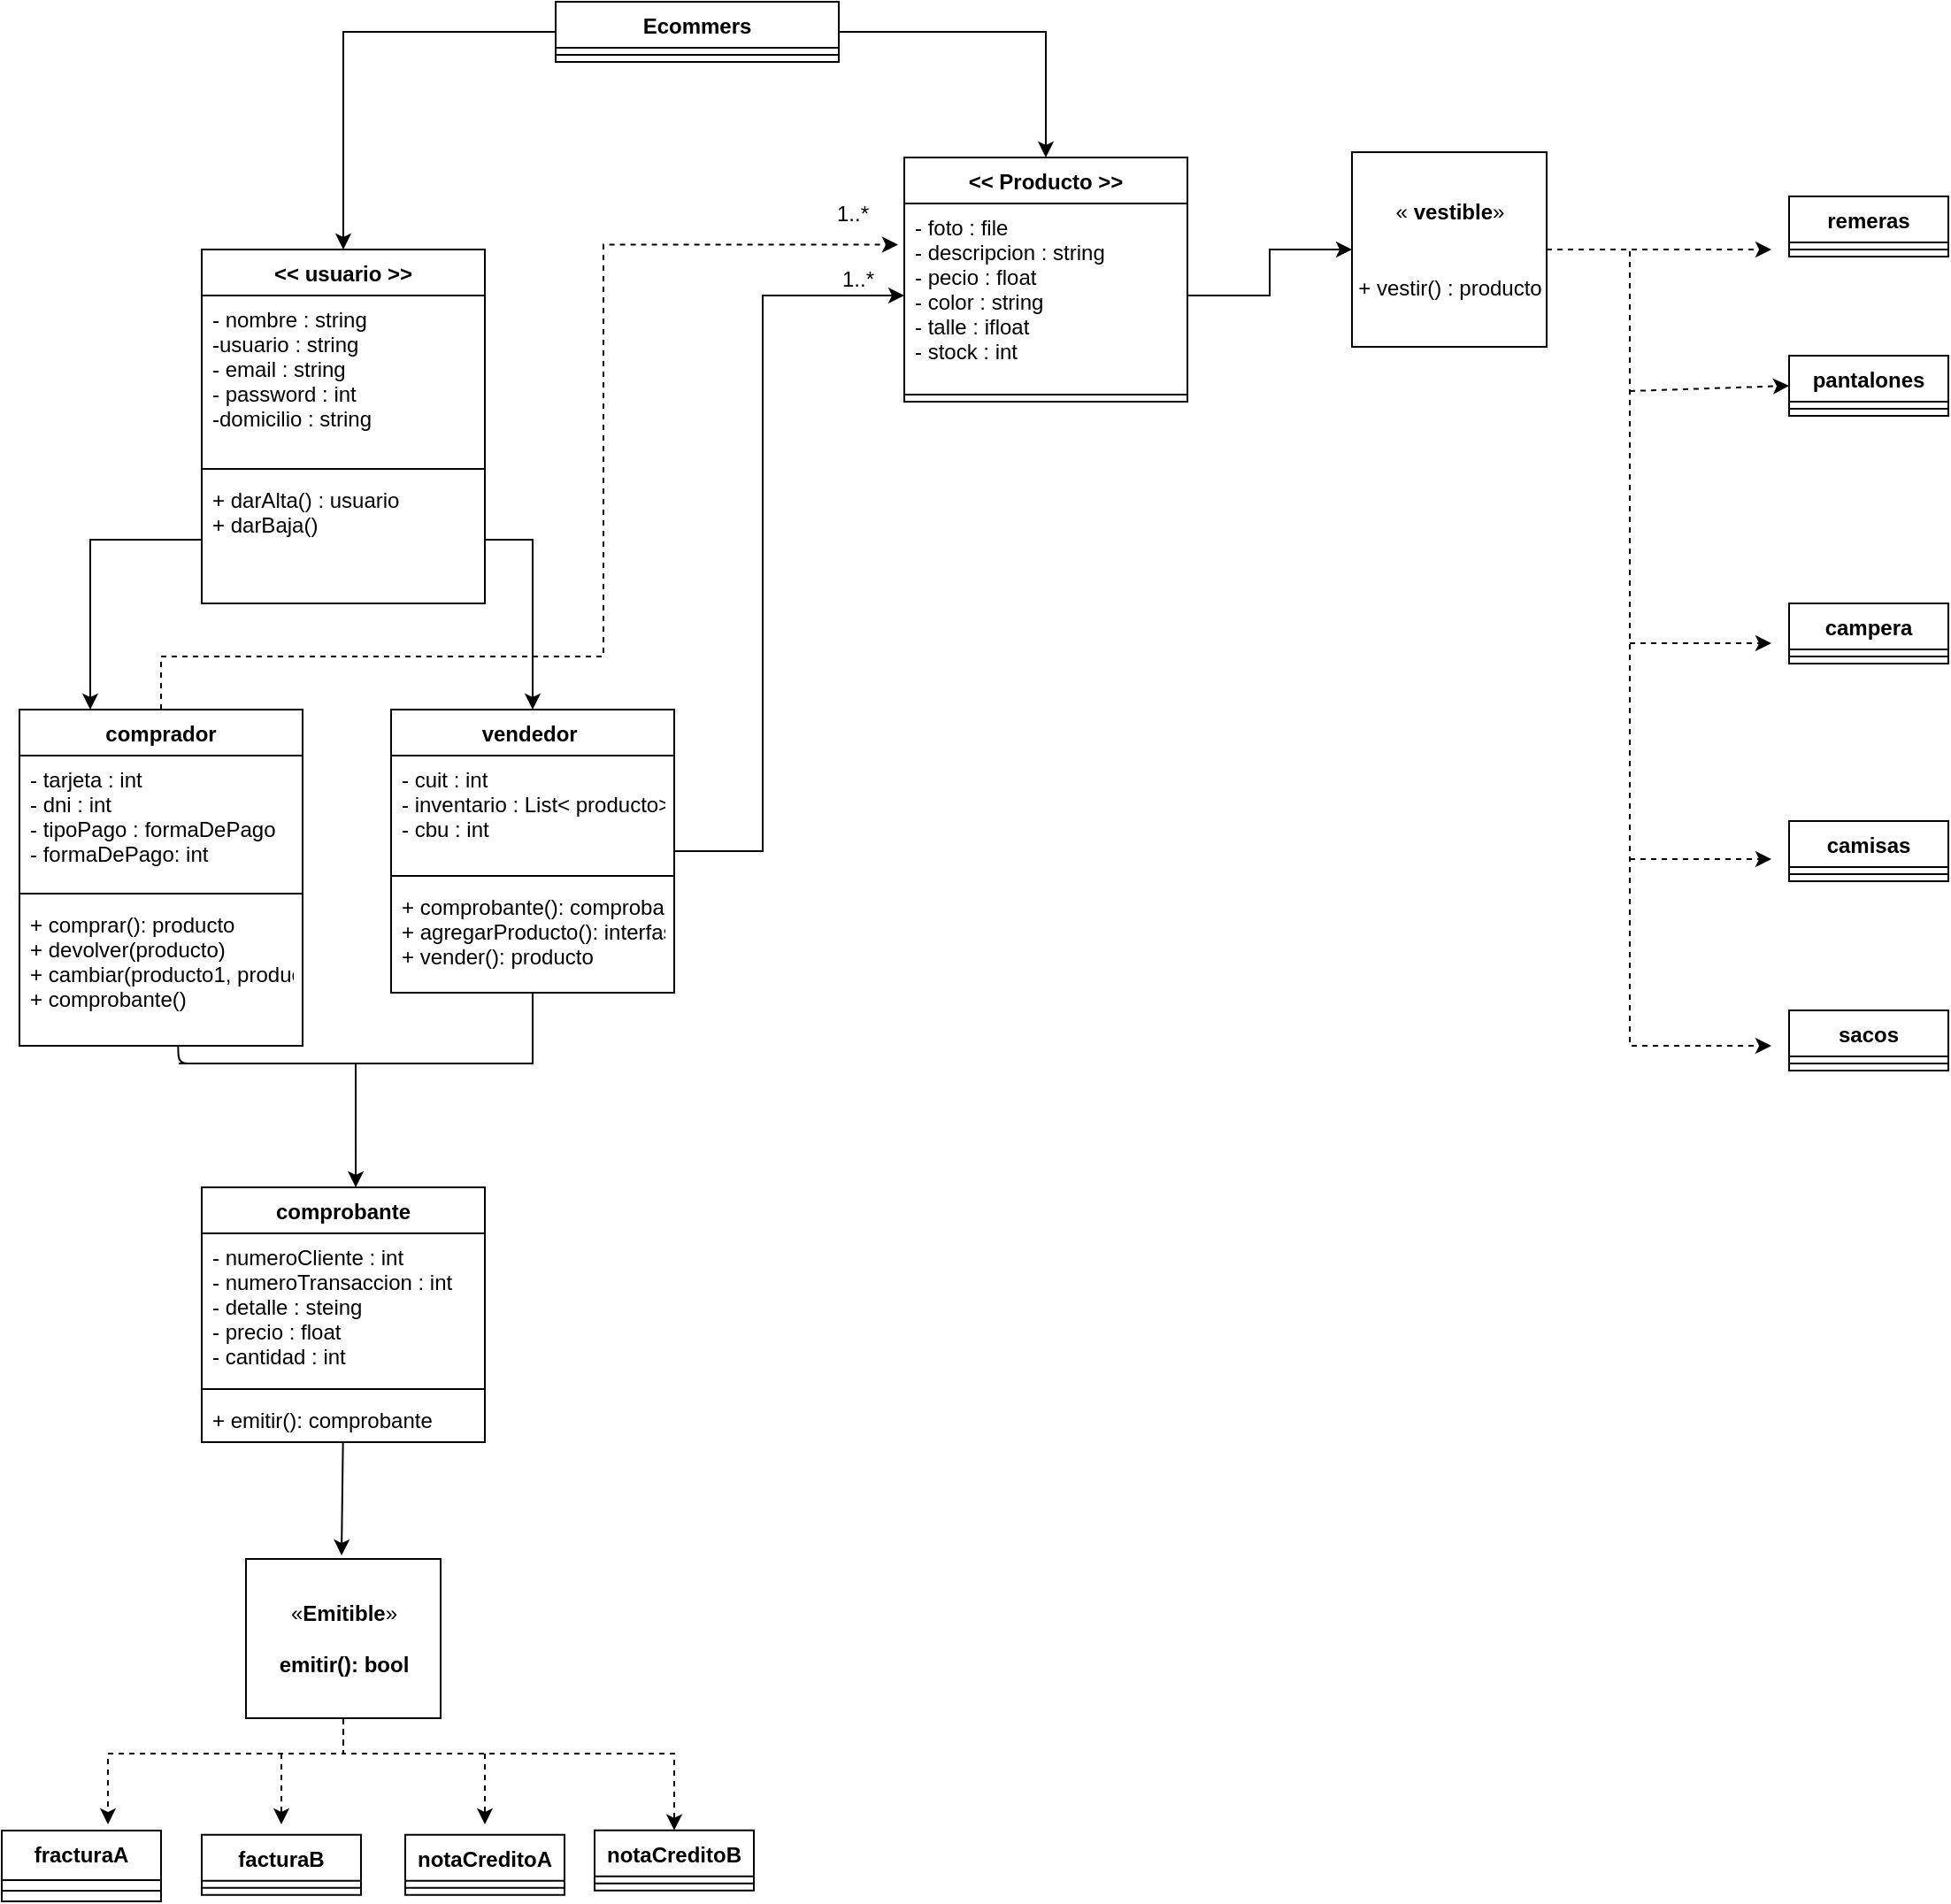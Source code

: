 <mxfile version="12.1.5" type="google" pages="1"><diagram id="2_EQ22IuTf0ca5aAB_Sv" name="Page-1"><mxGraphModel dx="932" dy="577" grid="1" gridSize="10" guides="1" tooltips="1" connect="1" arrows="1" fold="1" page="1" pageScale="1" pageWidth="827" pageHeight="1169" math="0" shadow="0"><root><mxCell id="0"/><mxCell id="1" parent="0"/><mxCell id="P6qbWBhn7oOn-L0plQ7E-69" style="edgeStyle=orthogonalEdgeStyle;rounded=0;orthogonalLoop=1;jettySize=auto;html=1;" parent="1" source="P6qbWBhn7oOn-L0plQ7E-1" target="P6qbWBhn7oOn-L0plQ7E-9" edge="1"><mxGeometry relative="1" as="geometry"/></mxCell><mxCell id="P6qbWBhn7oOn-L0plQ7E-70" style="edgeStyle=orthogonalEdgeStyle;rounded=0;orthogonalLoop=1;jettySize=auto;html=1;" parent="1" source="P6qbWBhn7oOn-L0plQ7E-1" target="P6qbWBhn7oOn-L0plQ7E-24" edge="1"><mxGeometry relative="1" as="geometry"/></mxCell><mxCell id="P6qbWBhn7oOn-L0plQ7E-1" value="Ecommers" style="swimlane;fontStyle=1;align=center;verticalAlign=top;childLayout=stackLayout;horizontal=1;startSize=26;horizontalStack=0;resizeParent=1;resizeParentMax=0;resizeLast=0;collapsible=1;marginBottom=0;" parent="1" vertex="1"><mxGeometry x="333" y="30" width="160" height="34" as="geometry"/></mxCell><mxCell id="P6qbWBhn7oOn-L0plQ7E-3" value="" style="line;strokeWidth=1;fillColor=none;align=left;verticalAlign=middle;spacingTop=-1;spacingLeft=3;spacingRight=3;rotatable=0;labelPosition=right;points=[];portConstraint=eastwest;" parent="P6qbWBhn7oOn-L0plQ7E-1" vertex="1"><mxGeometry y="26" width="160" height="8" as="geometry"/></mxCell><mxCell id="P6qbWBhn7oOn-L0plQ7E-9" value="&lt;&lt; Producto &gt;&gt;" style="swimlane;fontStyle=1;align=center;verticalAlign=top;childLayout=stackLayout;horizontal=1;startSize=26;horizontalStack=0;resizeParent=1;resizeParentMax=0;resizeLast=0;collapsible=1;marginBottom=0;" parent="1" vertex="1"><mxGeometry x="530" y="118" width="160" height="138" as="geometry"/></mxCell><mxCell id="P6qbWBhn7oOn-L0plQ7E-10" value="- foto : file&#10;- descripcion : string&#10;- pecio : float&#10;- color : string &#10;- talle : ifloat&#10;- stock : int" style="text;strokeColor=none;fillColor=none;align=left;verticalAlign=top;spacingLeft=4;spacingRight=4;overflow=hidden;rotatable=0;points=[[0,0.5],[1,0.5]];portConstraint=eastwest;" parent="P6qbWBhn7oOn-L0plQ7E-9" vertex="1"><mxGeometry y="26" width="160" height="104" as="geometry"/></mxCell><mxCell id="P6qbWBhn7oOn-L0plQ7E-11" value="" style="line;strokeWidth=1;fillColor=none;align=left;verticalAlign=middle;spacingTop=-1;spacingLeft=3;spacingRight=3;rotatable=0;labelPosition=right;points=[];portConstraint=eastwest;" parent="P6qbWBhn7oOn-L0plQ7E-9" vertex="1"><mxGeometry y="130" width="160" height="8" as="geometry"/></mxCell><mxCell id="P6qbWBhn7oOn-L0plQ7E-13" value="comprador" style="swimlane;fontStyle=1;align=center;verticalAlign=top;childLayout=stackLayout;horizontal=1;startSize=26;horizontalStack=0;resizeParent=1;resizeParentMax=0;resizeLast=0;collapsible=1;marginBottom=0;" parent="1" vertex="1"><mxGeometry x="30" y="430" width="160" height="190" as="geometry"/></mxCell><mxCell id="P6qbWBhn7oOn-L0plQ7E-14" value="- tarjeta : int&#10;- dni : int&#10;- tipoPago : formaDePago&#10;- formaDePago: int" style="text;strokeColor=none;fillColor=none;align=left;verticalAlign=top;spacingLeft=4;spacingRight=4;overflow=hidden;rotatable=0;points=[[0,0.5],[1,0.5]];portConstraint=eastwest;" parent="P6qbWBhn7oOn-L0plQ7E-13" vertex="1"><mxGeometry y="26" width="160" height="74" as="geometry"/></mxCell><mxCell id="P6qbWBhn7oOn-L0plQ7E-15" value="" style="line;strokeWidth=1;fillColor=none;align=left;verticalAlign=middle;spacingTop=-1;spacingLeft=3;spacingRight=3;rotatable=0;labelPosition=right;points=[];portConstraint=eastwest;" parent="P6qbWBhn7oOn-L0plQ7E-13" vertex="1"><mxGeometry y="100" width="160" height="8" as="geometry"/></mxCell><mxCell id="P6qbWBhn7oOn-L0plQ7E-16" value="+ comprar(): producto&#10;+ devolver(producto)&#10;+ cambiar(producto1, producto2)&#10;+ comprobante()" style="text;strokeColor=none;fillColor=none;align=left;verticalAlign=top;spacingLeft=4;spacingRight=4;overflow=hidden;rotatable=0;points=[[0,0.5],[1,0.5]];portConstraint=eastwest;" parent="P6qbWBhn7oOn-L0plQ7E-13" vertex="1"><mxGeometry y="108" width="160" height="82" as="geometry"/></mxCell><mxCell id="P6qbWBhn7oOn-L0plQ7E-66" style="edgeStyle=orthogonalEdgeStyle;rounded=0;orthogonalLoop=1;jettySize=auto;html=1;entryX=0.544;entryY=0;entryDx=0;entryDy=0;entryPerimeter=0;" parent="1" source="P6qbWBhn7oOn-L0plQ7E-17" target="P6qbWBhn7oOn-L0plQ7E-61" edge="1"><mxGeometry relative="1" as="geometry"><mxPoint x="230" y="690" as="targetPoint"/><Array as="points"><mxPoint x="320" y="630"/><mxPoint x="220" y="630"/></Array></mxGeometry></mxCell><mxCell id="P6qbWBhn7oOn-L0plQ7E-17" value="vendedor " style="swimlane;fontStyle=1;align=center;verticalAlign=top;childLayout=stackLayout;horizontal=1;startSize=26;horizontalStack=0;resizeParent=1;resizeParentMax=0;resizeLast=0;collapsible=1;marginBottom=0;" parent="1" vertex="1"><mxGeometry x="240" y="430" width="160" height="160" as="geometry"/></mxCell><mxCell id="P6qbWBhn7oOn-L0plQ7E-18" value="- cuit : int&#10;- inventario : List&lt; producto&gt;&#10;- cbu : int" style="text;strokeColor=none;fillColor=none;align=left;verticalAlign=top;spacingLeft=4;spacingRight=4;overflow=hidden;rotatable=0;points=[[0,0.5],[1,0.5]];portConstraint=eastwest;" parent="P6qbWBhn7oOn-L0plQ7E-17" vertex="1"><mxGeometry y="26" width="160" height="64" as="geometry"/></mxCell><mxCell id="P6qbWBhn7oOn-L0plQ7E-19" value="" style="line;strokeWidth=1;fillColor=none;align=left;verticalAlign=middle;spacingTop=-1;spacingLeft=3;spacingRight=3;rotatable=0;labelPosition=right;points=[];portConstraint=eastwest;" parent="P6qbWBhn7oOn-L0plQ7E-17" vertex="1"><mxGeometry y="90" width="160" height="8" as="geometry"/></mxCell><mxCell id="P6qbWBhn7oOn-L0plQ7E-20" value="+ comprobante(): comprobante&#10;+ agregarProducto(): interfas vestible&#10;+ vender(): producto" style="text;strokeColor=none;fillColor=none;align=left;verticalAlign=top;spacingLeft=4;spacingRight=4;overflow=hidden;rotatable=0;points=[[0,0.5],[1,0.5]];portConstraint=eastwest;" parent="P6qbWBhn7oOn-L0plQ7E-17" vertex="1"><mxGeometry y="98" width="160" height="62" as="geometry"/></mxCell><mxCell id="P6qbWBhn7oOn-L0plQ7E-24" value="&lt;&lt; usuario &gt;&gt;" style="swimlane;fontStyle=1;align=center;verticalAlign=top;childLayout=stackLayout;horizontal=1;startSize=26;horizontalStack=0;resizeParent=1;resizeParentMax=0;resizeLast=0;collapsible=1;marginBottom=0;" parent="1" vertex="1"><mxGeometry x="133" y="170" width="160" height="200" as="geometry"/></mxCell><mxCell id="P6qbWBhn7oOn-L0plQ7E-25" value="- nombre : string&#10;-usuario : string&#10;- email : string&#10;- password : int&#10;-domicilio : string" style="text;strokeColor=none;fillColor=none;align=left;verticalAlign=top;spacingLeft=4;spacingRight=4;overflow=hidden;rotatable=0;points=[[0,0.5],[1,0.5]];portConstraint=eastwest;" parent="P6qbWBhn7oOn-L0plQ7E-24" vertex="1"><mxGeometry y="26" width="160" height="94" as="geometry"/></mxCell><mxCell id="P6qbWBhn7oOn-L0plQ7E-26" value="" style="line;strokeWidth=1;fillColor=none;align=left;verticalAlign=middle;spacingTop=-1;spacingLeft=3;spacingRight=3;rotatable=0;labelPosition=right;points=[];portConstraint=eastwest;" parent="P6qbWBhn7oOn-L0plQ7E-24" vertex="1"><mxGeometry y="120" width="160" height="8" as="geometry"/></mxCell><mxCell id="P6qbWBhn7oOn-L0plQ7E-27" value="+ darAlta() : usuario&#10;+ darBaja()" style="text;strokeColor=none;fillColor=none;align=left;verticalAlign=top;spacingLeft=4;spacingRight=4;overflow=hidden;rotatable=0;points=[[0,0.5],[1,0.5]];portConstraint=eastwest;" parent="P6qbWBhn7oOn-L0plQ7E-24" vertex="1"><mxGeometry y="128" width="160" height="72" as="geometry"/></mxCell><mxCell id="P6qbWBhn7oOn-L0plQ7E-28" value="remeras" style="swimlane;fontStyle=1;align=center;verticalAlign=top;childLayout=stackLayout;horizontal=1;startSize=26;horizontalStack=0;resizeParent=1;resizeParentMax=0;resizeLast=0;collapsible=1;marginBottom=0;" parent="1" vertex="1"><mxGeometry x="1030" y="140" width="90" height="34" as="geometry"/></mxCell><mxCell id="P6qbWBhn7oOn-L0plQ7E-30" value="" style="line;strokeWidth=1;fillColor=none;align=left;verticalAlign=middle;spacingTop=-1;spacingLeft=3;spacingRight=3;rotatable=0;labelPosition=right;points=[];portConstraint=eastwest;" parent="P6qbWBhn7oOn-L0plQ7E-28" vertex="1"><mxGeometry y="26" width="90" height="8" as="geometry"/></mxCell><mxCell id="P6qbWBhn7oOn-L0plQ7E-34" value="pantalones" style="swimlane;fontStyle=1;align=center;verticalAlign=top;childLayout=stackLayout;horizontal=1;startSize=26;horizontalStack=0;resizeParent=1;resizeParentMax=0;resizeLast=0;collapsible=1;marginBottom=0;" parent="1" vertex="1"><mxGeometry x="1030" y="230" width="90" height="34" as="geometry"/></mxCell><mxCell id="P6qbWBhn7oOn-L0plQ7E-36" value="" style="line;strokeWidth=1;fillColor=none;align=left;verticalAlign=middle;spacingTop=-1;spacingLeft=3;spacingRight=3;rotatable=0;labelPosition=right;points=[];portConstraint=eastwest;" parent="P6qbWBhn7oOn-L0plQ7E-34" vertex="1"><mxGeometry y="26" width="90" height="8" as="geometry"/></mxCell><mxCell id="P6qbWBhn7oOn-L0plQ7E-38" value="campera" style="swimlane;fontStyle=1;align=center;verticalAlign=top;childLayout=stackLayout;horizontal=1;startSize=26;horizontalStack=0;resizeParent=1;resizeParentMax=0;resizeLast=0;collapsible=1;marginBottom=0;" parent="1" vertex="1"><mxGeometry x="1030" y="370" width="90" height="34" as="geometry"/></mxCell><mxCell id="P6qbWBhn7oOn-L0plQ7E-40" value="" style="line;strokeWidth=1;fillColor=none;align=left;verticalAlign=middle;spacingTop=-1;spacingLeft=3;spacingRight=3;rotatable=0;labelPosition=right;points=[];portConstraint=eastwest;" parent="P6qbWBhn7oOn-L0plQ7E-38" vertex="1"><mxGeometry y="26" width="90" height="8" as="geometry"/></mxCell><mxCell id="P6qbWBhn7oOn-L0plQ7E-42" value="camisas" style="swimlane;fontStyle=1;align=center;verticalAlign=top;childLayout=stackLayout;horizontal=1;startSize=26;horizontalStack=0;resizeParent=1;resizeParentMax=0;resizeLast=0;collapsible=1;marginBottom=0;" parent="1" vertex="1"><mxGeometry x="1030" y="493" width="90" height="34" as="geometry"/></mxCell><mxCell id="P6qbWBhn7oOn-L0plQ7E-44" value="" style="line;strokeWidth=1;fillColor=none;align=left;verticalAlign=middle;spacingTop=-1;spacingLeft=3;spacingRight=3;rotatable=0;labelPosition=right;points=[];portConstraint=eastwest;" parent="P6qbWBhn7oOn-L0plQ7E-42" vertex="1"><mxGeometry y="26" width="90" height="8" as="geometry"/></mxCell><mxCell id="P6qbWBhn7oOn-L0plQ7E-46" value="sacos" style="swimlane;fontStyle=1;align=center;verticalAlign=top;childLayout=stackLayout;horizontal=1;startSize=26;horizontalStack=0;resizeParent=1;resizeParentMax=0;resizeLast=0;collapsible=1;marginBottom=0;" parent="1" vertex="1"><mxGeometry x="1030" y="600" width="90" height="34" as="geometry"/></mxCell><mxCell id="P6qbWBhn7oOn-L0plQ7E-48" value="" style="line;strokeWidth=1;fillColor=none;align=left;verticalAlign=middle;spacingTop=-1;spacingLeft=3;spacingRight=3;rotatable=0;labelPosition=right;points=[];portConstraint=eastwest;" parent="P6qbWBhn7oOn-L0plQ7E-46" vertex="1"><mxGeometry y="26" width="90" height="8" as="geometry"/></mxCell><mxCell id="P6qbWBhn7oOn-L0plQ7E-51" style="edgeStyle=orthogonalEdgeStyle;rounded=0;orthogonalLoop=1;jettySize=auto;html=1;dashed=1;" parent="1" source="P6qbWBhn7oOn-L0plQ7E-50" edge="1"><mxGeometry relative="1" as="geometry"><mxPoint x="1020" y="170" as="targetPoint"/></mxGeometry></mxCell><mxCell id="P6qbWBhn7oOn-L0plQ7E-53" style="edgeStyle=orthogonalEdgeStyle;rounded=0;orthogonalLoop=1;jettySize=auto;html=1;dashed=1;" parent="1" source="P6qbWBhn7oOn-L0plQ7E-50" edge="1"><mxGeometry relative="1" as="geometry"><mxPoint x="1020" y="620" as="targetPoint"/><Array as="points"><mxPoint x="940" y="170"/><mxPoint x="940" y="620"/></Array></mxGeometry></mxCell><mxCell id="P6qbWBhn7oOn-L0plQ7E-50" value="«&lt;b&gt;&amp;nbsp;vestible&lt;/b&gt;»&lt;br&gt;&lt;b&gt;&lt;br&gt;&lt;/b&gt;&lt;br&gt;+ vestir() : producto" style="html=1;" parent="1" vertex="1"><mxGeometry x="783" y="115" width="110" height="110" as="geometry"/></mxCell><mxCell id="P6qbWBhn7oOn-L0plQ7E-56" value="" style="endArrow=classic;html=1;dashed=1;entryX=0;entryY=0.5;entryDx=0;entryDy=0;" parent="1" target="P6qbWBhn7oOn-L0plQ7E-34" edge="1"><mxGeometry width="50" height="50" relative="1" as="geometry"><mxPoint x="940" y="250" as="sourcePoint"/><mxPoint x="1030.99" y="261.998" as="targetPoint"/></mxGeometry></mxCell><mxCell id="P6qbWBhn7oOn-L0plQ7E-57" value="" style="endArrow=classic;html=1;dashed=1;" parent="1" edge="1"><mxGeometry width="50" height="50" relative="1" as="geometry"><mxPoint x="940" y="392.5" as="sourcePoint"/><mxPoint x="1020" y="392.5" as="targetPoint"/></mxGeometry></mxCell><mxCell id="P6qbWBhn7oOn-L0plQ7E-58" value="" style="endArrow=classic;html=1;dashed=1;" parent="1" edge="1"><mxGeometry width="50" height="50" relative="1" as="geometry"><mxPoint x="940" y="514.5" as="sourcePoint"/><mxPoint x="1020" y="514.5" as="targetPoint"/></mxGeometry></mxCell><mxCell id="P6qbWBhn7oOn-L0plQ7E-61" value="comprobante" style="swimlane;fontStyle=1;align=center;verticalAlign=top;childLayout=stackLayout;horizontal=1;startSize=26;horizontalStack=0;resizeParent=1;resizeParentMax=0;resizeLast=0;collapsible=1;marginBottom=0;" parent="1" vertex="1"><mxGeometry x="133" y="700" width="160" height="144" as="geometry"/></mxCell><mxCell id="P6qbWBhn7oOn-L0plQ7E-62" value="- numeroCliente : int&#10;- numeroTransaccion : int&#10;- detalle : steing&#10;- precio : float&#10;- cantidad : int" style="text;strokeColor=none;fillColor=none;align=left;verticalAlign=top;spacingLeft=4;spacingRight=4;overflow=hidden;rotatable=0;points=[[0,0.5],[1,0.5]];portConstraint=eastwest;" parent="P6qbWBhn7oOn-L0plQ7E-61" vertex="1"><mxGeometry y="26" width="160" height="84" as="geometry"/></mxCell><mxCell id="P6qbWBhn7oOn-L0plQ7E-63" value="" style="line;strokeWidth=1;fillColor=none;align=left;verticalAlign=middle;spacingTop=-1;spacingLeft=3;spacingRight=3;rotatable=0;labelPosition=right;points=[];portConstraint=eastwest;" parent="P6qbWBhn7oOn-L0plQ7E-61" vertex="1"><mxGeometry y="110" width="160" height="8" as="geometry"/></mxCell><mxCell id="P6qbWBhn7oOn-L0plQ7E-64" value="+ emitir(): comprobante" style="text;strokeColor=none;fillColor=none;align=left;verticalAlign=top;spacingLeft=4;spacingRight=4;overflow=hidden;rotatable=0;points=[[0,0.5],[1,0.5]];portConstraint=eastwest;" parent="P6qbWBhn7oOn-L0plQ7E-61" vertex="1"><mxGeometry y="118" width="160" height="26" as="geometry"/></mxCell><mxCell id="P6qbWBhn7oOn-L0plQ7E-67" value="" style="endArrow=none;html=1;entryX=0.56;entryY=0.996;entryDx=0;entryDy=0;entryPerimeter=0;" parent="1" target="P6qbWBhn7oOn-L0plQ7E-16" edge="1"><mxGeometry width="50" height="50" relative="1" as="geometry"><mxPoint x="130" y="630" as="sourcePoint"/><mxPoint x="130" y="620" as="targetPoint"/><Array as="points"><mxPoint x="120" y="630"/></Array></mxGeometry></mxCell><mxCell id="P6qbWBhn7oOn-L0plQ7E-68" value="" style="endArrow=none;html=1;" parent="1" edge="1"><mxGeometry width="50" height="50" relative="1" as="geometry"><mxPoint x="120" y="630" as="sourcePoint"/><mxPoint x="220" y="630" as="targetPoint"/></mxGeometry></mxCell><mxCell id="P6qbWBhn7oOn-L0plQ7E-73" style="edgeStyle=orthogonalEdgeStyle;rounded=0;orthogonalLoop=1;jettySize=auto;html=1;entryX=0;entryY=0.5;entryDx=0;entryDy=0;" parent="1" source="P6qbWBhn7oOn-L0plQ7E-10" target="P6qbWBhn7oOn-L0plQ7E-50" edge="1"><mxGeometry relative="1" as="geometry"/></mxCell><mxCell id="P6qbWBhn7oOn-L0plQ7E-74" style="edgeStyle=orthogonalEdgeStyle;rounded=0;orthogonalLoop=1;jettySize=auto;html=1;" parent="1" source="P6qbWBhn7oOn-L0plQ7E-18" edge="1"><mxGeometry relative="1" as="geometry"><mxPoint x="530" y="196" as="targetPoint"/><Array as="points"><mxPoint x="450" y="510"/><mxPoint x="450" y="196"/></Array></mxGeometry></mxCell><mxCell id="P6qbWBhn7oOn-L0plQ7E-75" style="edgeStyle=orthogonalEdgeStyle;rounded=0;orthogonalLoop=1;jettySize=auto;html=1;entryX=-0.022;entryY=0.224;entryDx=0;entryDy=0;entryPerimeter=0;dashed=1;" parent="1" target="P6qbWBhn7oOn-L0plQ7E-10" edge="1"><mxGeometry relative="1" as="geometry"><mxPoint x="210" y="390" as="targetPoint"/><mxPoint x="110" y="430" as="sourcePoint"/><Array as="points"><mxPoint x="110" y="400"/><mxPoint x="360" y="400"/><mxPoint x="360" y="167"/></Array></mxGeometry></mxCell><mxCell id="P6qbWBhn7oOn-L0plQ7E-76" style="edgeStyle=orthogonalEdgeStyle;rounded=0;orthogonalLoop=1;jettySize=auto;html=1;entryX=0.25;entryY=0;entryDx=0;entryDy=0;" parent="1" source="P6qbWBhn7oOn-L0plQ7E-27" target="P6qbWBhn7oOn-L0plQ7E-13" edge="1"><mxGeometry relative="1" as="geometry"/></mxCell><mxCell id="P6qbWBhn7oOn-L0plQ7E-77" style="edgeStyle=orthogonalEdgeStyle;rounded=0;orthogonalLoop=1;jettySize=auto;html=1;entryX=0.5;entryY=0;entryDx=0;entryDy=0;" parent="1" source="P6qbWBhn7oOn-L0plQ7E-27" target="P6qbWBhn7oOn-L0plQ7E-17" edge="1"><mxGeometry relative="1" as="geometry"/></mxCell><mxCell id="P6qbWBhn7oOn-L0plQ7E-79" value="1..*" style="text;html=1;resizable=0;points=[];autosize=1;align=left;verticalAlign=top;spacingTop=-4;" parent="1" vertex="1"><mxGeometry x="493" y="177" width="30" height="20" as="geometry"/></mxCell><mxCell id="P6qbWBhn7oOn-L0plQ7E-80" value="1..*" style="text;html=1;resizable=0;points=[];autosize=1;align=left;verticalAlign=top;spacingTop=-4;" parent="1" vertex="1"><mxGeometry x="490" y="140" width="30" height="20" as="geometry"/></mxCell><mxCell id="P6qbWBhn7oOn-L0plQ7E-94" style="edgeStyle=orthogonalEdgeStyle;rounded=0;orthogonalLoop=1;jettySize=auto;html=1;dashed=1;" parent="1" source="P6qbWBhn7oOn-L0plQ7E-81" edge="1"><mxGeometry relative="1" as="geometry"><mxPoint x="80" y="1060" as="targetPoint"/><Array as="points"><mxPoint x="213" y="1020"/><mxPoint x="80" y="1020"/></Array></mxGeometry></mxCell><mxCell id="P6qbWBhn7oOn-L0plQ7E-81" value="«&lt;b&gt;Emitible&lt;/b&gt;»&lt;br&gt;&lt;b&gt;&lt;br&gt;emitir(): bool&lt;br&gt;&lt;/b&gt;" style="html=1;" parent="1" vertex="1"><mxGeometry x="158" y="910" width="110" height="90" as="geometry"/></mxCell><mxCell id="P6qbWBhn7oOn-L0plQ7E-83" value="fracturaA" style="swimlane;fontStyle=1;align=center;verticalAlign=top;childLayout=stackLayout;horizontal=1;startSize=28;horizontalStack=0;resizeParent=1;resizeParentMax=0;resizeLast=0;collapsible=1;marginBottom=0;" parent="1" vertex="1"><mxGeometry x="20" y="1063.5" width="90" height="40" as="geometry"/></mxCell><mxCell id="P6qbWBhn7oOn-L0plQ7E-84" value="" style="line;strokeWidth=1;fillColor=none;align=left;verticalAlign=middle;spacingTop=-1;spacingLeft=3;spacingRight=3;rotatable=0;labelPosition=right;points=[];portConstraint=eastwest;" parent="P6qbWBhn7oOn-L0plQ7E-83" vertex="1"><mxGeometry y="28" width="90" height="12" as="geometry"/></mxCell><mxCell id="P6qbWBhn7oOn-L0plQ7E-85" value="facturaB" style="swimlane;fontStyle=1;align=center;verticalAlign=top;childLayout=stackLayout;horizontal=1;startSize=26;horizontalStack=0;resizeParent=1;resizeParentMax=0;resizeLast=0;collapsible=1;marginBottom=0;" parent="1" vertex="1"><mxGeometry x="133" y="1065.833" width="90" height="34" as="geometry"/></mxCell><mxCell id="P6qbWBhn7oOn-L0plQ7E-86" value="" style="line;strokeWidth=1;fillColor=none;align=left;verticalAlign=middle;spacingTop=-1;spacingLeft=3;spacingRight=3;rotatable=0;labelPosition=right;points=[];portConstraint=eastwest;" parent="P6qbWBhn7oOn-L0plQ7E-85" vertex="1"><mxGeometry y="26" width="90" height="8" as="geometry"/></mxCell><mxCell id="P6qbWBhn7oOn-L0plQ7E-87" value="notaCreditoA" style="swimlane;fontStyle=1;align=center;verticalAlign=top;childLayout=stackLayout;horizontal=1;startSize=26;horizontalStack=0;resizeParent=1;resizeParentMax=0;resizeLast=0;collapsible=1;marginBottom=0;" parent="1" vertex="1"><mxGeometry x="248" y="1065.833" width="90" height="34" as="geometry"/></mxCell><mxCell id="P6qbWBhn7oOn-L0plQ7E-88" value="" style="line;strokeWidth=1;fillColor=none;align=left;verticalAlign=middle;spacingTop=-1;spacingLeft=3;spacingRight=3;rotatable=0;labelPosition=right;points=[];portConstraint=eastwest;" parent="P6qbWBhn7oOn-L0plQ7E-87" vertex="1"><mxGeometry y="26" width="90" height="8" as="geometry"/></mxCell><mxCell id="P6qbWBhn7oOn-L0plQ7E-89" value="notaCreditoB" style="swimlane;fontStyle=1;align=center;verticalAlign=top;childLayout=stackLayout;horizontal=1;startSize=26;horizontalStack=0;resizeParent=1;resizeParentMax=0;resizeLast=0;collapsible=1;marginBottom=0;" parent="1" vertex="1"><mxGeometry x="355" y="1063.333" width="90" height="34" as="geometry"/></mxCell><mxCell id="P6qbWBhn7oOn-L0plQ7E-90" value="" style="line;strokeWidth=1;fillColor=none;align=left;verticalAlign=middle;spacingTop=-1;spacingLeft=3;spacingRight=3;rotatable=0;labelPosition=right;points=[];portConstraint=eastwest;" parent="P6qbWBhn7oOn-L0plQ7E-89" vertex="1"><mxGeometry y="26" width="90" height="8" as="geometry"/></mxCell><mxCell id="P6qbWBhn7oOn-L0plQ7E-93" value="" style="endArrow=classic;html=1;" parent="1" source="P6qbWBhn7oOn-L0plQ7E-64" edge="1"><mxGeometry width="50" height="50" relative="1" as="geometry"><mxPoint x="20" y="1170" as="sourcePoint"/><mxPoint x="212" y="908" as="targetPoint"/></mxGeometry></mxCell><mxCell id="P6qbWBhn7oOn-L0plQ7E-95" value="" style="endArrow=classic;html=1;dashed=1;" parent="1" edge="1"><mxGeometry width="50" height="50" relative="1" as="geometry"><mxPoint x="178" y="1020" as="sourcePoint"/><mxPoint x="178" y="1060" as="targetPoint"/></mxGeometry></mxCell><mxCell id="P6qbWBhn7oOn-L0plQ7E-96" value="" style="endArrow=classic;html=1;dashed=1;" parent="1" edge="1"><mxGeometry width="50" height="50" relative="1" as="geometry"><mxPoint x="293" y="1020" as="sourcePoint"/><mxPoint x="293" y="1060" as="targetPoint"/></mxGeometry></mxCell><mxCell id="P6qbWBhn7oOn-L0plQ7E-100" style="edgeStyle=orthogonalEdgeStyle;rounded=0;orthogonalLoop=1;jettySize=auto;html=1;entryX=0.5;entryY=0;entryDx=0;entryDy=0;dashed=1;" parent="1" target="P6qbWBhn7oOn-L0plQ7E-89" edge="1"><mxGeometry relative="1" as="geometry"><mxPoint x="79.667" y="1060.167" as="targetPoint"/><mxPoint x="213" y="1000.5" as="sourcePoint"/><Array as="points"><mxPoint x="213" y="1020"/><mxPoint x="400" y="1020"/></Array></mxGeometry></mxCell></root></mxGraphModel></diagram></mxfile>